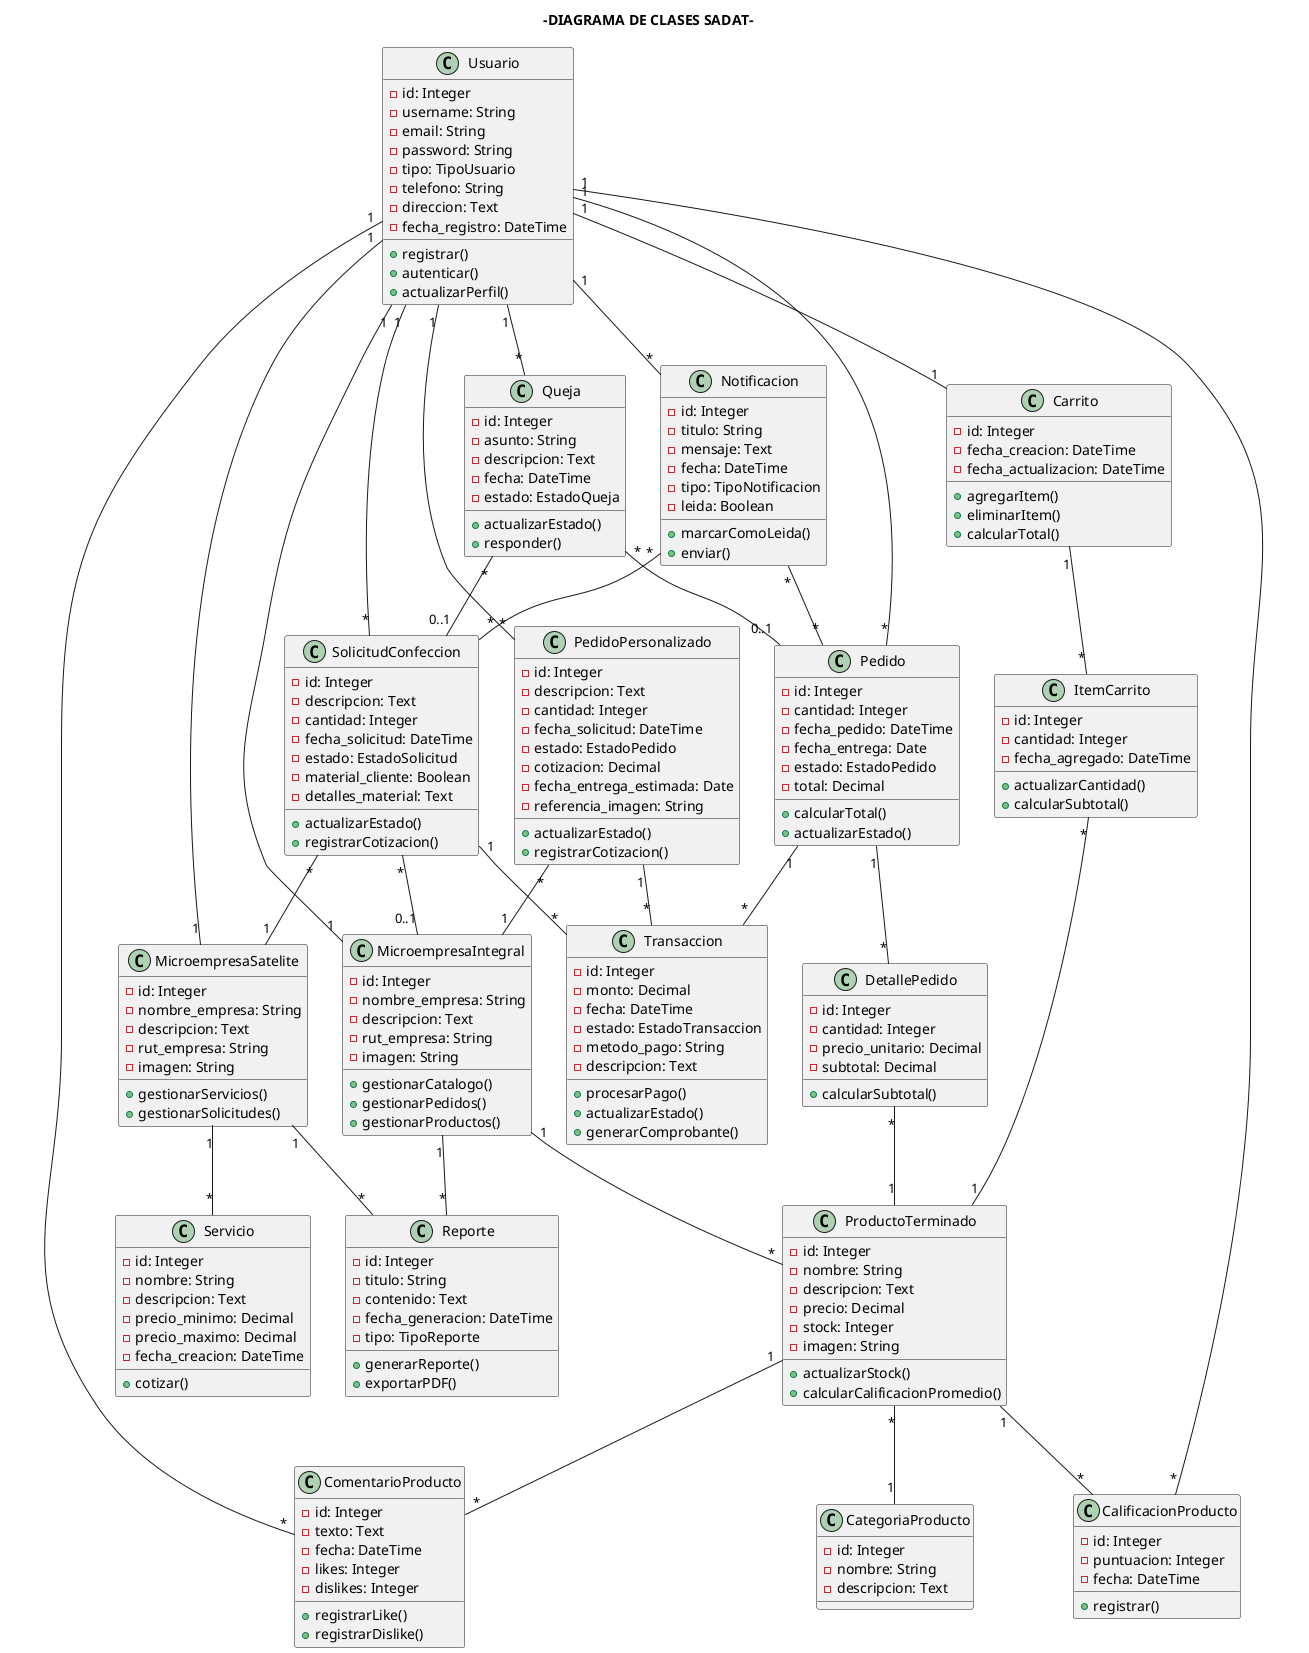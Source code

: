 @startuml
title -DIAGRAMA DE CLASES SADAT-

class Usuario {
  -id: Integer
  -username: String
  -email: String
  -password: String
  -tipo: TipoUsuario
  -telefono: String
  -direccion: Text
  -fecha_registro: DateTime
  +registrar()
  +autenticar()
  +actualizarPerfil()
}

class MicroempresaIntegral {
  -id: Integer
  -nombre_empresa: String
  -descripcion: Text
  -rut_empresa: String
  -imagen: String
  +gestionarCatalogo()
  +gestionarPedidos()
  +gestionarProductos()
}

class MicroempresaSatelite {
  -id: Integer
  -nombre_empresa: String
  -descripcion: Text
  -rut_empresa: String
  -imagen: String
  +gestionarServicios()
  +gestionarSolicitudes()
}

class CategoriaProducto {
  -id: Integer
  -nombre: String
  -descripcion: Text
}

class ProductoTerminado {
  -id: Integer
  -nombre: String
  -descripcion: Text
  -precio: Decimal
  -stock: Integer
  -imagen: String
  +actualizarStock()
  +calcularCalificacionPromedio()
}

class ComentarioProducto {
  -id: Integer
  -texto: Text
  -fecha: DateTime
  -likes: Integer
  -dislikes: Integer
  +registrarLike()
  +registrarDislike()
}

class CalificacionProducto {
  -id: Integer
  -puntuacion: Integer
  -fecha: DateTime
  +registrar()
}

class Notificacion {
  -id: Integer
  -titulo: String
  -mensaje: Text
  -fecha: DateTime
  -tipo: TipoNotificacion
  -leida: Boolean
  +marcarComoLeida()
  +enviar()
}

class Transaccion {
  -id: Integer
  -monto: Decimal
  -fecha: DateTime
  -estado: EstadoTransaccion
  -metodo_pago: String
  -descripcion: Text
  +procesarPago()
  +actualizarEstado()
  +generarComprobante()
}

class Reporte {
  -id: Integer
  -titulo: String
  -contenido: Text
  -fecha_generacion: DateTime
  -tipo: TipoReporte
  +generarReporte()
  +exportarPDF()
}

class Queja {
  -id: Integer
  -asunto: String
  -descripcion: Text
  -fecha: DateTime
  -estado: EstadoQueja
  +actualizarEstado()
  +responder()
}

class Servicio {
  -id: Integer
  -nombre: String
  -descripcion: Text
  -precio_minimo: Decimal
  -precio_maximo: Decimal
  -fecha_creacion: DateTime
  +cotizar()
}

class Carrito {
  -id: Integer
  -fecha_creacion: DateTime
  -fecha_actualizacion: DateTime
  +agregarItem()
  +eliminarItem()
  +calcularTotal()
}

class ItemCarrito {
  -id: Integer
  -cantidad: Integer
  -fecha_agregado: DateTime
  +actualizarCantidad()
  +calcularSubtotal()
}

class Pedido {
  -id: Integer
  -cantidad: Integer
  -fecha_pedido: DateTime
  -fecha_entrega: Date
  -estado: EstadoPedido
  -total: Decimal
  +calcularTotal()
  +actualizarEstado()
}

class DetallePedido {
  -id: Integer
  -cantidad: Integer
  -precio_unitario: Decimal
  -subtotal: Decimal
  +calcularSubtotal()
}

class PedidoPersonalizado {
  -id: Integer
  -descripcion: Text
  -cantidad: Integer
  -fecha_solicitud: DateTime
  -estado: EstadoPedido
  -cotizacion: Decimal
  -fecha_entrega_estimada: Date
  -referencia_imagen: String
  +actualizarEstado()
  +registrarCotizacion()
}

class SolicitudConfeccion {
  -id: Integer
  -descripcion: Text
  -cantidad: Integer
  -fecha_solicitud: DateTime
  -estado: EstadoSolicitud
  -material_cliente: Boolean
  -detalles_material: Text
  +actualizarEstado()
  +registrarCotizacion()
}

Usuario "1" -- "1" MicroempresaIntegral
Usuario "1" -- "1" MicroempresaSatelite
Usuario "1" -- "1" Carrito

MicroempresaIntegral "1" -- "*" ProductoTerminado
MicroempresaSatelite "1" -- "*" Servicio

ProductoTerminado "*" -- "1" CategoriaProducto
ProductoTerminado "1" -- "*" ComentarioProducto
ProductoTerminado "1" -- "*" CalificacionProducto

Carrito "1" -- "*" ItemCarrito
ItemCarrito "*" -- "1" ProductoTerminado

Usuario "1" -- "*" Pedido
Pedido "1" -- "*" DetallePedido
DetallePedido "*" -- "1" ProductoTerminado

Usuario "1" -- "*" PedidoPersonalizado
PedidoPersonalizado "*" -- "1" MicroempresaIntegral

Usuario "1" -- "*" SolicitudConfeccion
SolicitudConfeccion "*" -- "1" MicroempresaSatelite
SolicitudConfeccion "*" -- "0..1" MicroempresaIntegral

ComentarioProducto "*" -- "1" Usuario
CalificacionProducto "*" -- "1" Usuario

Usuario "1" -- "*" Notificacion
Notificacion "*" -- "*" Pedido
Notificacion "*" -- "*" SolicitudConfeccion

Pedido "1" -- "*" Transaccion
PedidoPersonalizado "1" -- "*" Transaccion
SolicitudConfeccion "1" -- "*" Transaccion

Usuario "1" -- "*" Queja
Queja "*" -- "0..1" Pedido
Queja "*" -- "0..1" SolicitudConfeccion

MicroempresaIntegral "1" -- "*" Reporte
MicroempresaSatelite "1" -- "*" Reporte

@enduml